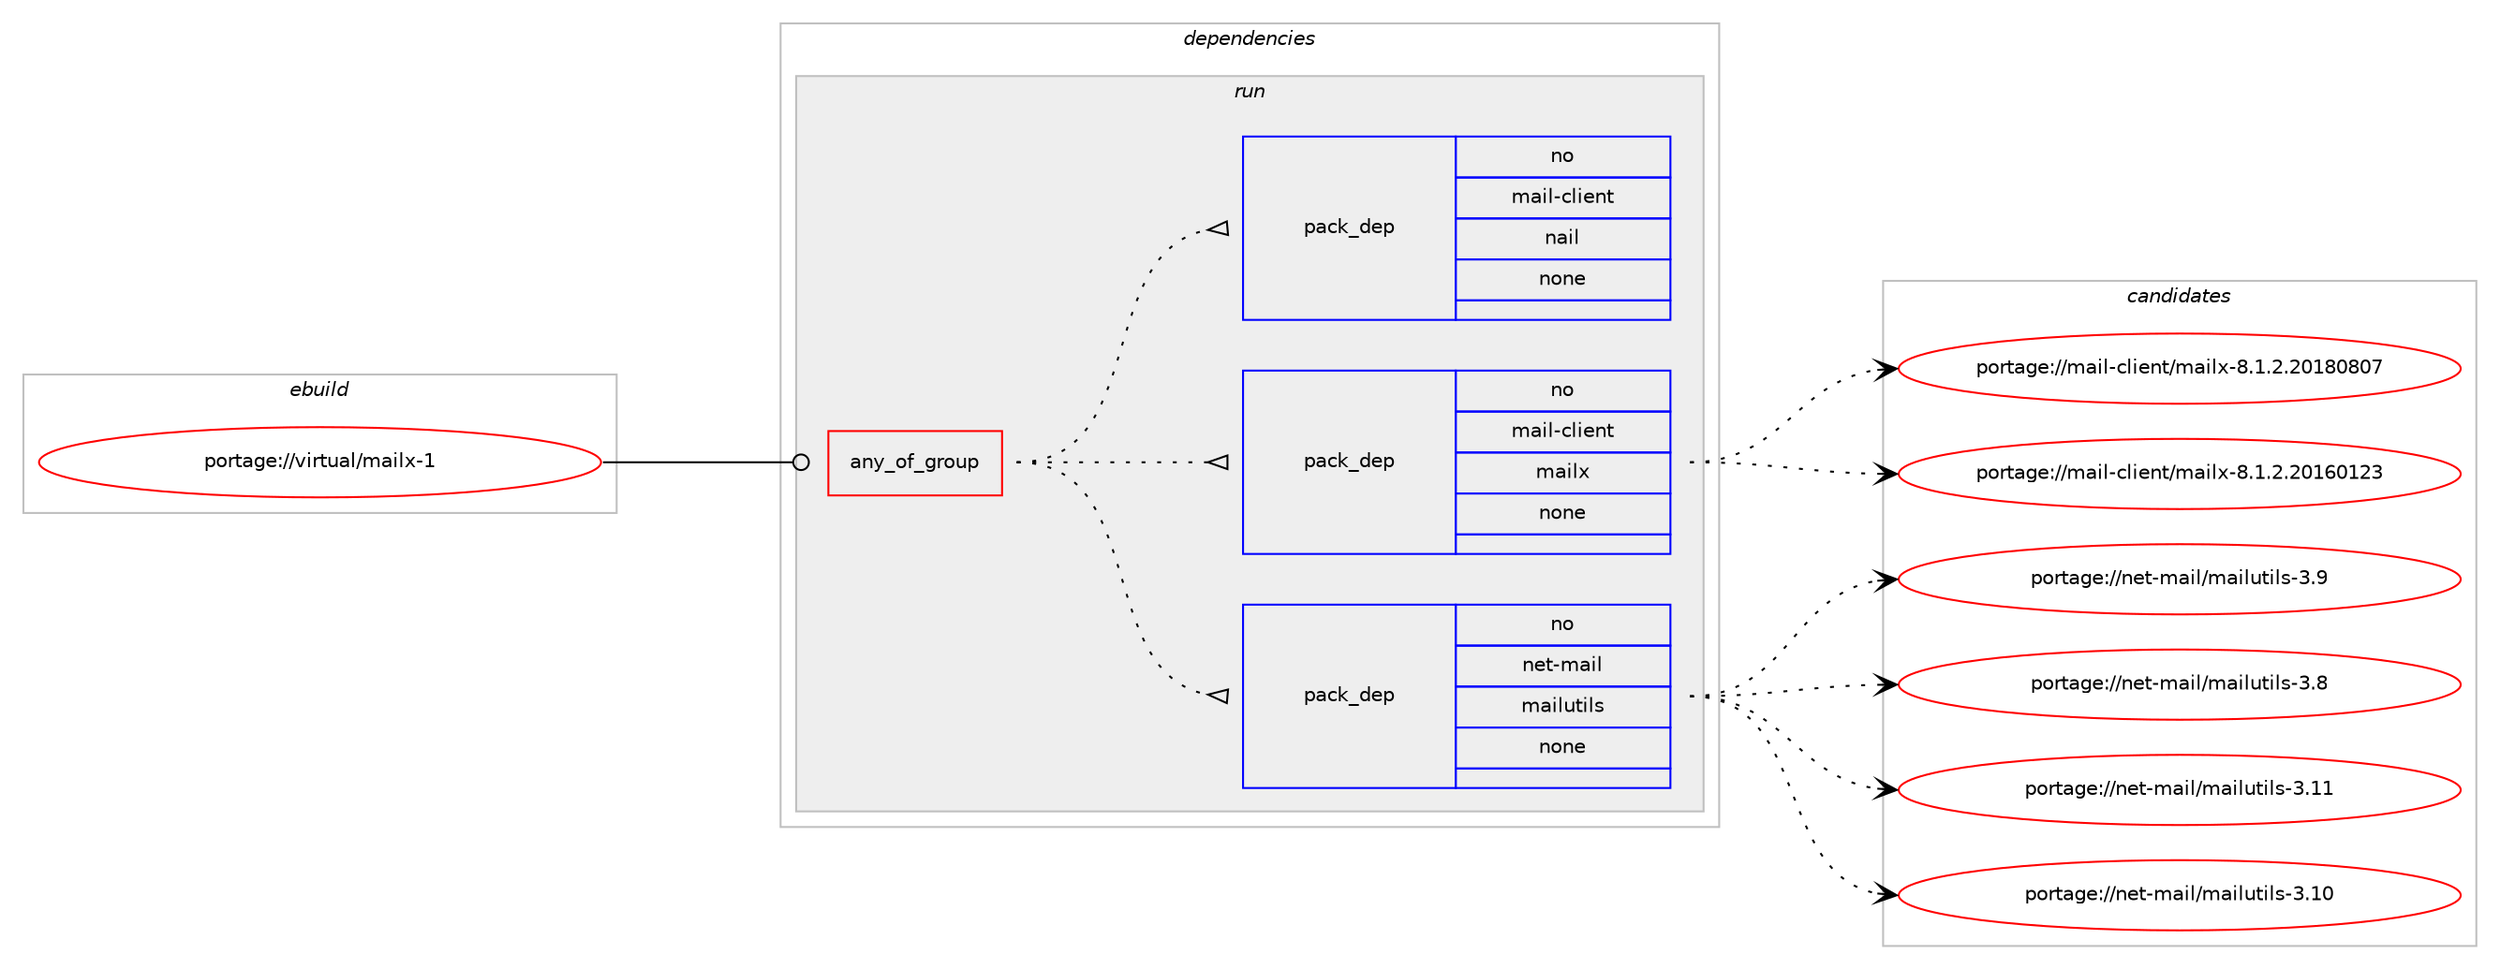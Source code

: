 digraph prolog {

# *************
# Graph options
# *************

newrank=true;
concentrate=true;
compound=true;
graph [rankdir=LR,fontname=Helvetica,fontsize=10,ranksep=1.5];#, ranksep=2.5, nodesep=0.2];
edge  [arrowhead=vee];
node  [fontname=Helvetica,fontsize=10];

# **********
# The ebuild
# **********

subgraph cluster_leftcol {
color=gray;
rank=same;
label=<<i>ebuild</i>>;
id [label="portage://virtual/mailx-1", color=red, width=4, href="../virtual/mailx-1.svg"];
}

# ****************
# The dependencies
# ****************

subgraph cluster_midcol {
color=gray;
label=<<i>dependencies</i>>;
subgraph cluster_compile {
fillcolor="#eeeeee";
style=filled;
label=<<i>compile</i>>;
}
subgraph cluster_compileandrun {
fillcolor="#eeeeee";
style=filled;
label=<<i>compile and run</i>>;
}
subgraph cluster_run {
fillcolor="#eeeeee";
style=filled;
label=<<i>run</i>>;
subgraph any115 {
dependency2320 [label=<<TABLE BORDER="0" CELLBORDER="1" CELLSPACING="0" CELLPADDING="4"><TR><TD CELLPADDING="10">any_of_group</TD></TR></TABLE>>, shape=none, color=red];subgraph pack1900 {
dependency2321 [label=<<TABLE BORDER="0" CELLBORDER="1" CELLSPACING="0" CELLPADDING="4" WIDTH="220"><TR><TD ROWSPAN="6" CELLPADDING="30">pack_dep</TD></TR><TR><TD WIDTH="110">no</TD></TR><TR><TD>net-mail</TD></TR><TR><TD>mailutils</TD></TR><TR><TD>none</TD></TR><TR><TD></TD></TR></TABLE>>, shape=none, color=blue];
}
dependency2320:e -> dependency2321:w [weight=20,style="dotted",arrowhead="oinv"];
subgraph pack1901 {
dependency2322 [label=<<TABLE BORDER="0" CELLBORDER="1" CELLSPACING="0" CELLPADDING="4" WIDTH="220"><TR><TD ROWSPAN="6" CELLPADDING="30">pack_dep</TD></TR><TR><TD WIDTH="110">no</TD></TR><TR><TD>mail-client</TD></TR><TR><TD>mailx</TD></TR><TR><TD>none</TD></TR><TR><TD></TD></TR></TABLE>>, shape=none, color=blue];
}
dependency2320:e -> dependency2322:w [weight=20,style="dotted",arrowhead="oinv"];
subgraph pack1902 {
dependency2323 [label=<<TABLE BORDER="0" CELLBORDER="1" CELLSPACING="0" CELLPADDING="4" WIDTH="220"><TR><TD ROWSPAN="6" CELLPADDING="30">pack_dep</TD></TR><TR><TD WIDTH="110">no</TD></TR><TR><TD>mail-client</TD></TR><TR><TD>nail</TD></TR><TR><TD>none</TD></TR><TR><TD></TD></TR></TABLE>>, shape=none, color=blue];
}
dependency2320:e -> dependency2323:w [weight=20,style="dotted",arrowhead="oinv"];
}
id:e -> dependency2320:w [weight=20,style="solid",arrowhead="odot"];
}
}

# **************
# The candidates
# **************

subgraph cluster_choices {
rank=same;
color=gray;
label=<<i>candidates</i>>;

subgraph choice1900 {
color=black;
nodesep=1;
choice1101011164510997105108471099710510811711610510811545514657 [label="portage://net-mail/mailutils-3.9", color=red, width=4,href="../net-mail/mailutils-3.9.svg"];
choice1101011164510997105108471099710510811711610510811545514656 [label="portage://net-mail/mailutils-3.8", color=red, width=4,href="../net-mail/mailutils-3.8.svg"];
choice110101116451099710510847109971051081171161051081154551464949 [label="portage://net-mail/mailutils-3.11", color=red, width=4,href="../net-mail/mailutils-3.11.svg"];
choice110101116451099710510847109971051081171161051081154551464948 [label="portage://net-mail/mailutils-3.10", color=red, width=4,href="../net-mail/mailutils-3.10.svg"];
dependency2321:e -> choice1101011164510997105108471099710510811711610510811545514657:w [style=dotted,weight="100"];
dependency2321:e -> choice1101011164510997105108471099710510811711610510811545514656:w [style=dotted,weight="100"];
dependency2321:e -> choice110101116451099710510847109971051081171161051081154551464949:w [style=dotted,weight="100"];
dependency2321:e -> choice110101116451099710510847109971051081171161051081154551464948:w [style=dotted,weight="100"];
}
subgraph choice1901 {
color=black;
nodesep=1;
choice1099710510845991081051011101164710997105108120455646494650465048495648564855 [label="portage://mail-client/mailx-8.1.2.20180807", color=red, width=4,href="../mail-client/mailx-8.1.2.20180807.svg"];
choice1099710510845991081051011101164710997105108120455646494650465048495448495051 [label="portage://mail-client/mailx-8.1.2.20160123", color=red, width=4,href="../mail-client/mailx-8.1.2.20160123.svg"];
dependency2322:e -> choice1099710510845991081051011101164710997105108120455646494650465048495648564855:w [style=dotted,weight="100"];
dependency2322:e -> choice1099710510845991081051011101164710997105108120455646494650465048495448495051:w [style=dotted,weight="100"];
}
subgraph choice1902 {
color=black;
nodesep=1;
}
}

}
